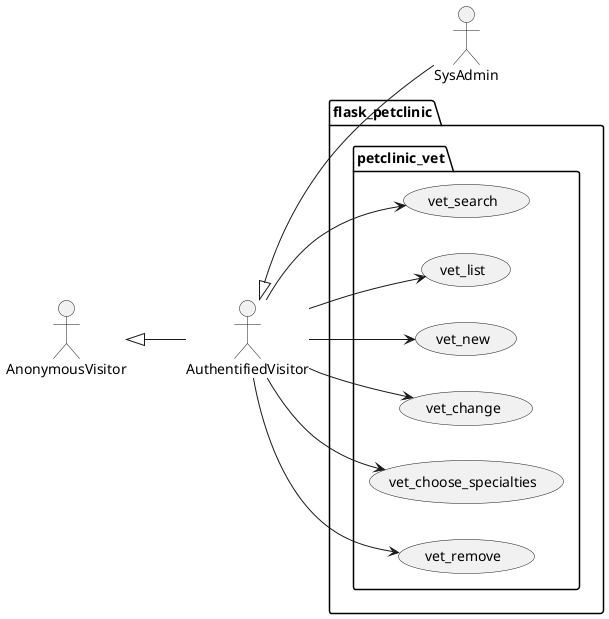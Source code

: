 @startuml
left to right direction

actor AnonymousVisitor as av
actor AuthentifiedVisitor as au
actor SysAdmin as sa

av <|-- au
au <|-- sa

package flask_petclinic {

    package petclinic_vet {
        usecase vet_search as uc3000
        usecase vet_list as uc3001
        usecase vet_new as uc3002
        usecase vet_change as uc3003
        usecase vet_choose_specialties as uc3004
        usecase vet_remove as uc3005

        au --> uc3000
        au --> uc3001
        au --> uc3002
        au --> uc3003
        au --> uc3004
        au --> uc3005
    }

}
@enduml
